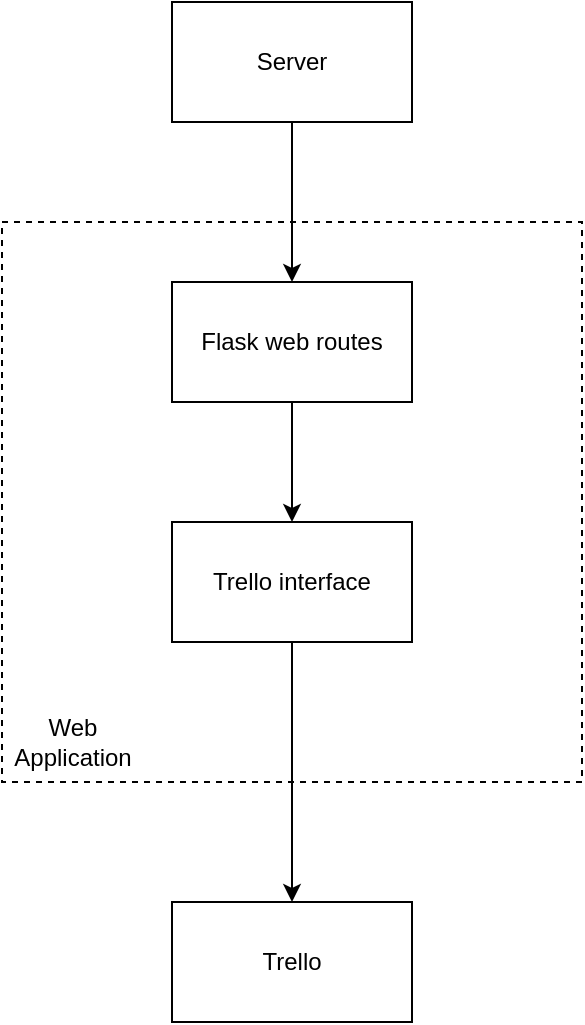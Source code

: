 <mxfile version="24.7.17">
  <diagram id="7SujYhmEcNqTCgw_LhoW" name="Page-1">
    <mxGraphModel dx="954" dy="529" grid="1" gridSize="10" guides="1" tooltips="1" connect="1" arrows="1" fold="1" page="1" pageScale="1" pageWidth="827" pageHeight="1169" math="0" shadow="0">
      <root>
        <mxCell id="0" />
        <mxCell id="1" parent="0" />
        <mxCell id="o0pOTAsfnDn5DFASWxDN-1" value="" style="rounded=0;whiteSpace=wrap;html=1;dashed=1;" vertex="1" parent="1">
          <mxGeometry x="269" y="160" width="290" height="280" as="geometry" />
        </mxCell>
        <mxCell id="o0pOTAsfnDn5DFASWxDN-7" style="edgeStyle=orthogonalEdgeStyle;rounded=0;orthogonalLoop=1;jettySize=auto;html=1;entryX=0.5;entryY=0;entryDx=0;entryDy=0;" edge="1" parent="1" source="o0pOTAsfnDn5DFASWxDN-2" target="o0pOTAsfnDn5DFASWxDN-3">
          <mxGeometry relative="1" as="geometry" />
        </mxCell>
        <mxCell id="o0pOTAsfnDn5DFASWxDN-2" value="Server" style="rounded=0;whiteSpace=wrap;html=1;" vertex="1" parent="1">
          <mxGeometry x="354" y="50" width="120" height="60" as="geometry" />
        </mxCell>
        <mxCell id="o0pOTAsfnDn5DFASWxDN-8" style="edgeStyle=orthogonalEdgeStyle;rounded=0;orthogonalLoop=1;jettySize=auto;html=1;entryX=0.5;entryY=0;entryDx=0;entryDy=0;" edge="1" parent="1" source="o0pOTAsfnDn5DFASWxDN-3" target="o0pOTAsfnDn5DFASWxDN-4">
          <mxGeometry relative="1" as="geometry" />
        </mxCell>
        <mxCell id="o0pOTAsfnDn5DFASWxDN-3" value="Flask web routes" style="rounded=0;whiteSpace=wrap;html=1;" vertex="1" parent="1">
          <mxGeometry x="354" y="190" width="120" height="60" as="geometry" />
        </mxCell>
        <mxCell id="o0pOTAsfnDn5DFASWxDN-9" style="edgeStyle=orthogonalEdgeStyle;rounded=0;orthogonalLoop=1;jettySize=auto;html=1;entryX=0.5;entryY=0;entryDx=0;entryDy=0;" edge="1" parent="1" source="o0pOTAsfnDn5DFASWxDN-4" target="o0pOTAsfnDn5DFASWxDN-5">
          <mxGeometry relative="1" as="geometry" />
        </mxCell>
        <mxCell id="o0pOTAsfnDn5DFASWxDN-4" value="Trello interface" style="rounded=0;whiteSpace=wrap;html=1;" vertex="1" parent="1">
          <mxGeometry x="354" y="310" width="120" height="60" as="geometry" />
        </mxCell>
        <mxCell id="o0pOTAsfnDn5DFASWxDN-5" value="Trello" style="rounded=0;whiteSpace=wrap;html=1;" vertex="1" parent="1">
          <mxGeometry x="354" y="500" width="120" height="60" as="geometry" />
        </mxCell>
        <mxCell id="o0pOTAsfnDn5DFASWxDN-6" value="Web Application" style="text;html=1;align=center;verticalAlign=middle;whiteSpace=wrap;rounded=0;" vertex="1" parent="1">
          <mxGeometry x="269" y="400" width="71" height="40" as="geometry" />
        </mxCell>
      </root>
    </mxGraphModel>
  </diagram>
</mxfile>
